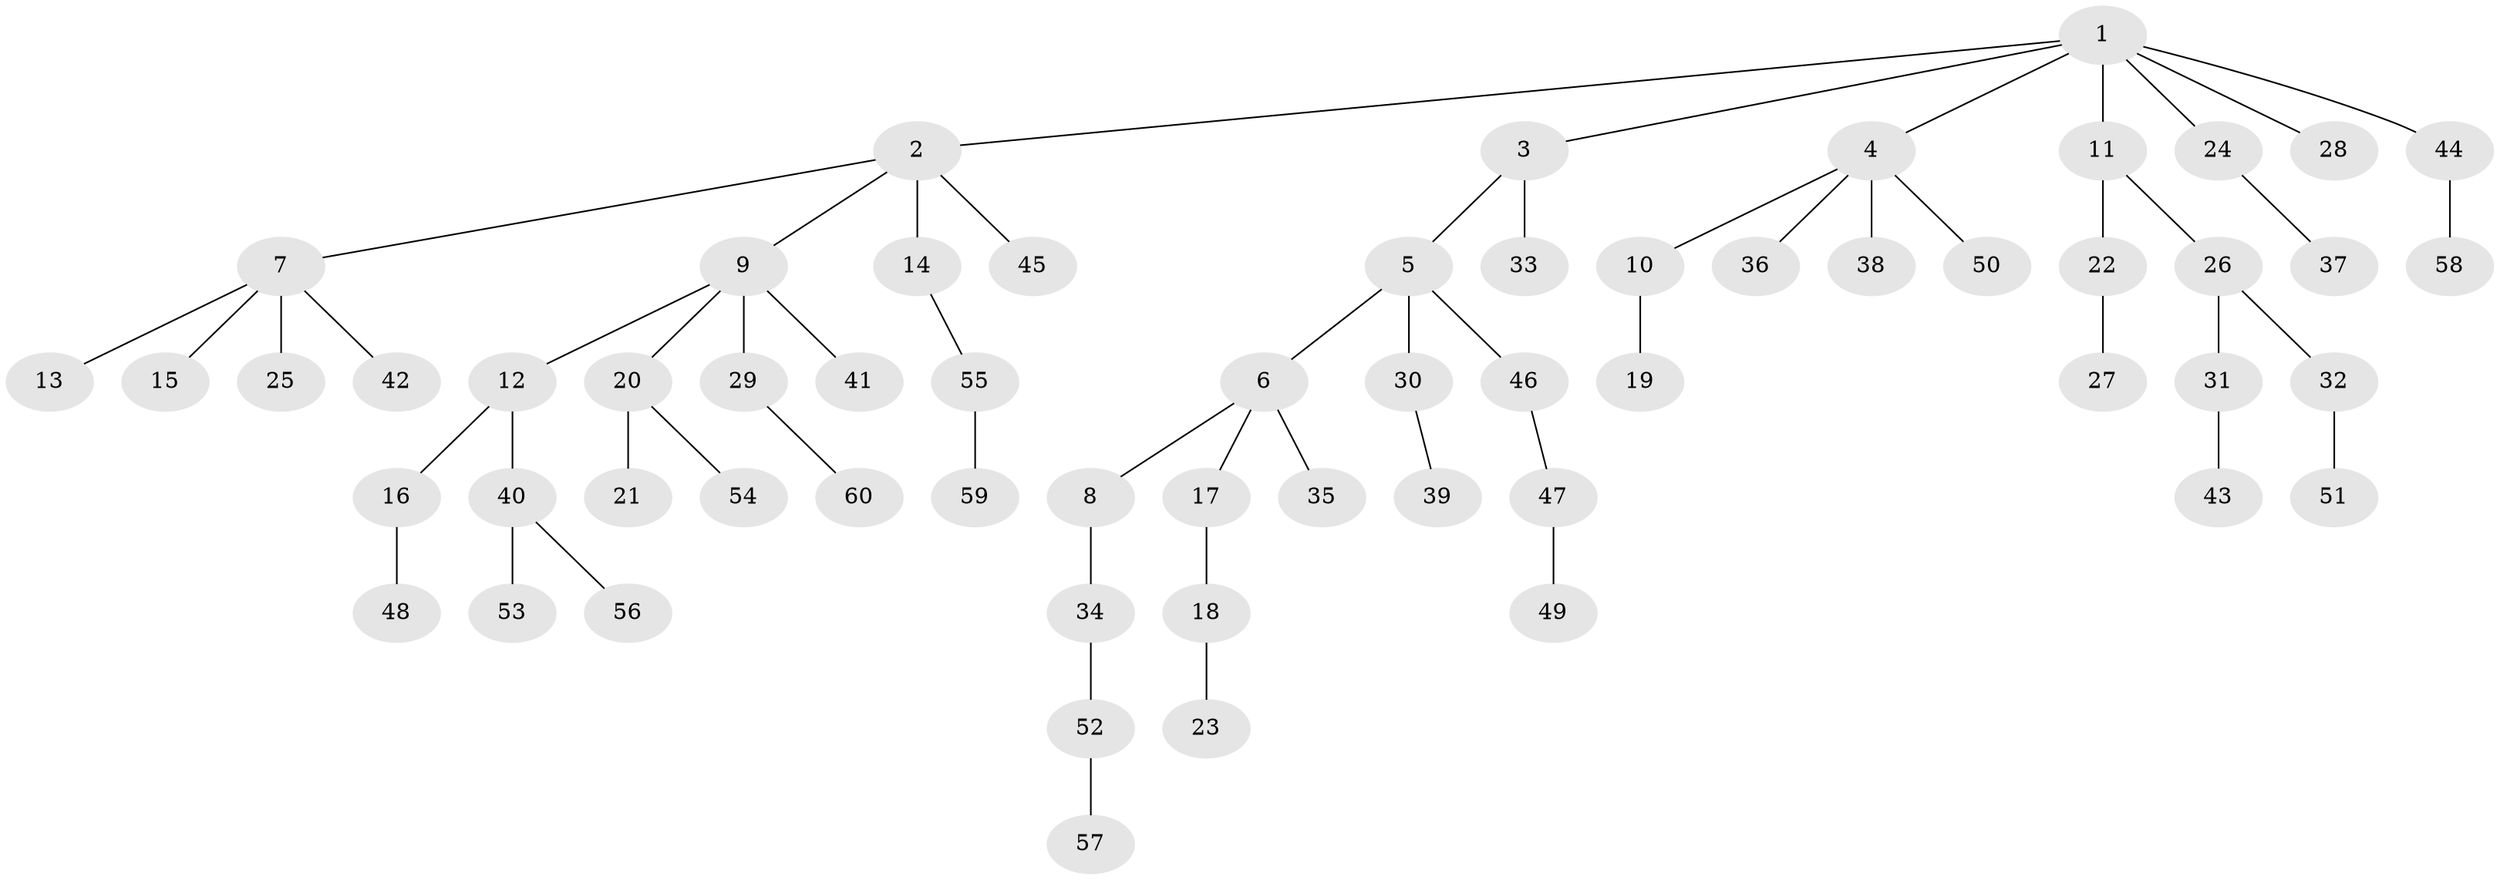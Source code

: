 // coarse degree distribution, {1: 0.5405405405405406, 4: 0.13513513513513514, 2: 0.1891891891891892, 3: 0.10810810810810811, 6: 0.02702702702702703}
// Generated by graph-tools (version 1.1) at 2025/37/03/04/25 23:37:19]
// undirected, 60 vertices, 59 edges
graph export_dot {
  node [color=gray90,style=filled];
  1;
  2;
  3;
  4;
  5;
  6;
  7;
  8;
  9;
  10;
  11;
  12;
  13;
  14;
  15;
  16;
  17;
  18;
  19;
  20;
  21;
  22;
  23;
  24;
  25;
  26;
  27;
  28;
  29;
  30;
  31;
  32;
  33;
  34;
  35;
  36;
  37;
  38;
  39;
  40;
  41;
  42;
  43;
  44;
  45;
  46;
  47;
  48;
  49;
  50;
  51;
  52;
  53;
  54;
  55;
  56;
  57;
  58;
  59;
  60;
  1 -- 2;
  1 -- 3;
  1 -- 4;
  1 -- 11;
  1 -- 24;
  1 -- 28;
  1 -- 44;
  2 -- 7;
  2 -- 9;
  2 -- 14;
  2 -- 45;
  3 -- 5;
  3 -- 33;
  4 -- 10;
  4 -- 36;
  4 -- 38;
  4 -- 50;
  5 -- 6;
  5 -- 30;
  5 -- 46;
  6 -- 8;
  6 -- 17;
  6 -- 35;
  7 -- 13;
  7 -- 15;
  7 -- 25;
  7 -- 42;
  8 -- 34;
  9 -- 12;
  9 -- 20;
  9 -- 29;
  9 -- 41;
  10 -- 19;
  11 -- 22;
  11 -- 26;
  12 -- 16;
  12 -- 40;
  14 -- 55;
  16 -- 48;
  17 -- 18;
  18 -- 23;
  20 -- 21;
  20 -- 54;
  22 -- 27;
  24 -- 37;
  26 -- 31;
  26 -- 32;
  29 -- 60;
  30 -- 39;
  31 -- 43;
  32 -- 51;
  34 -- 52;
  40 -- 53;
  40 -- 56;
  44 -- 58;
  46 -- 47;
  47 -- 49;
  52 -- 57;
  55 -- 59;
}
